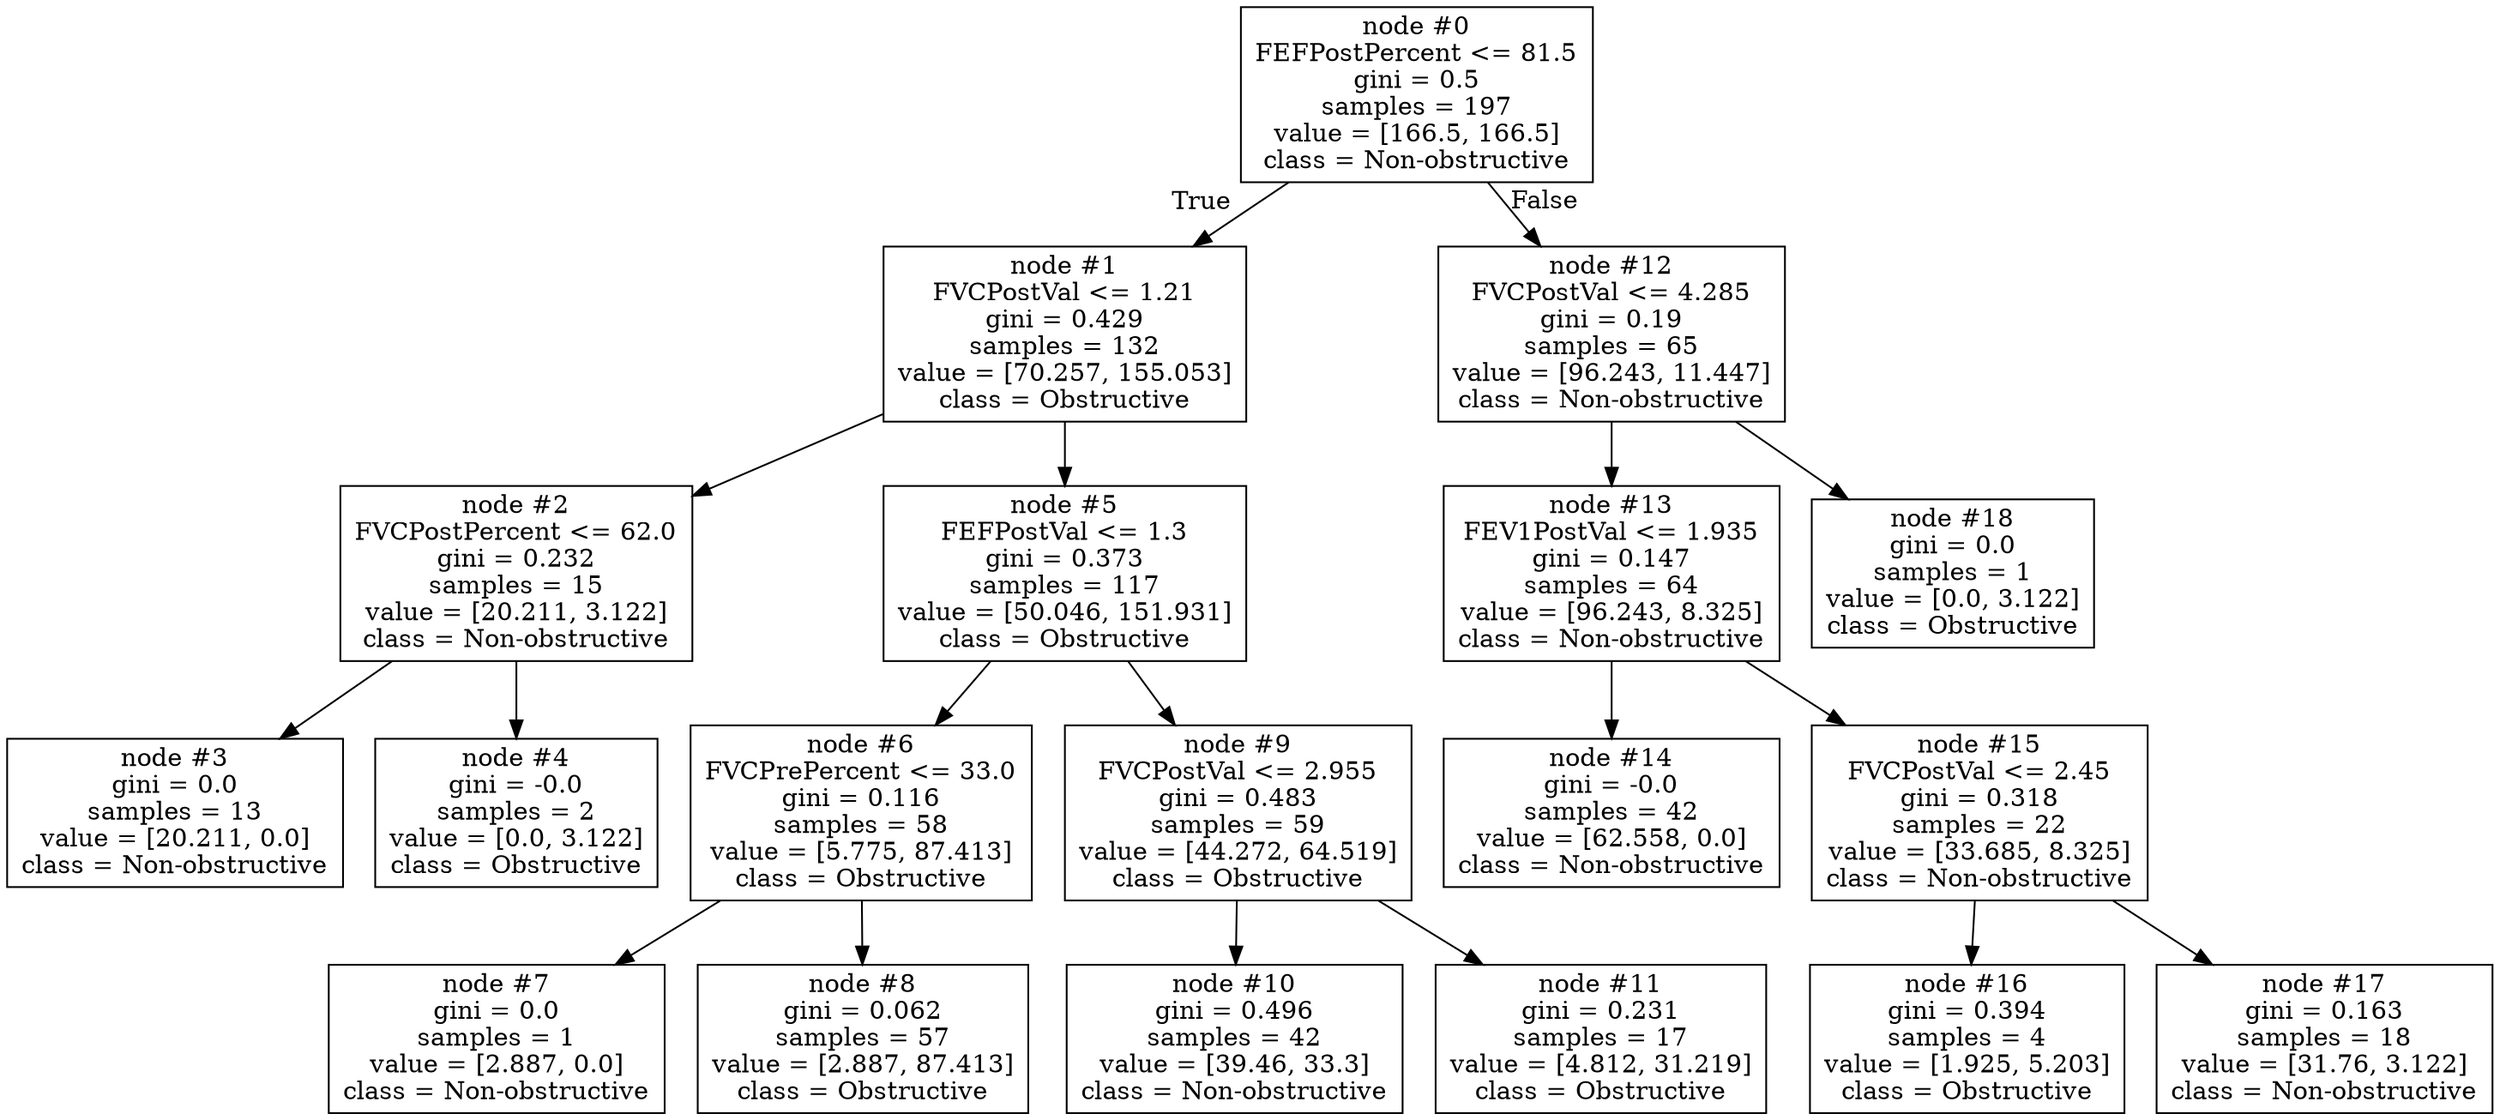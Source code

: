 digraph Tree {
node [shape=box] ;
0 [label="node #0\nFEFPostPercent <= 81.5\ngini = 0.5\nsamples = 197\nvalue = [166.5, 166.5]\nclass = Non-obstructive"] ;
1 [label="node #1\nFVCPostVal <= 1.21\ngini = 0.429\nsamples = 132\nvalue = [70.257, 155.053]\nclass = Obstructive"] ;
0 -> 1 [labeldistance=2.5, labelangle=45, headlabel="True"] ;
2 [label="node #2\nFVCPostPercent <= 62.0\ngini = 0.232\nsamples = 15\nvalue = [20.211, 3.122]\nclass = Non-obstructive"] ;
1 -> 2 ;
3 [label="node #3\ngini = 0.0\nsamples = 13\nvalue = [20.211, 0.0]\nclass = Non-obstructive"] ;
2 -> 3 ;
4 [label="node #4\ngini = -0.0\nsamples = 2\nvalue = [0.0, 3.122]\nclass = Obstructive"] ;
2 -> 4 ;
5 [label="node #5\nFEFPostVal <= 1.3\ngini = 0.373\nsamples = 117\nvalue = [50.046, 151.931]\nclass = Obstructive"] ;
1 -> 5 ;
6 [label="node #6\nFVCPrePercent <= 33.0\ngini = 0.116\nsamples = 58\nvalue = [5.775, 87.413]\nclass = Obstructive"] ;
5 -> 6 ;
7 [label="node #7\ngini = 0.0\nsamples = 1\nvalue = [2.887, 0.0]\nclass = Non-obstructive"] ;
6 -> 7 ;
8 [label="node #8\ngini = 0.062\nsamples = 57\nvalue = [2.887, 87.413]\nclass = Obstructive"] ;
6 -> 8 ;
9 [label="node #9\nFVCPostVal <= 2.955\ngini = 0.483\nsamples = 59\nvalue = [44.272, 64.519]\nclass = Obstructive"] ;
5 -> 9 ;
10 [label="node #10\ngini = 0.496\nsamples = 42\nvalue = [39.46, 33.3]\nclass = Non-obstructive"] ;
9 -> 10 ;
11 [label="node #11\ngini = 0.231\nsamples = 17\nvalue = [4.812, 31.219]\nclass = Obstructive"] ;
9 -> 11 ;
12 [label="node #12\nFVCPostVal <= 4.285\ngini = 0.19\nsamples = 65\nvalue = [96.243, 11.447]\nclass = Non-obstructive"] ;
0 -> 12 [labeldistance=2.5, labelangle=-45, headlabel="False"] ;
13 [label="node #13\nFEV1PostVal <= 1.935\ngini = 0.147\nsamples = 64\nvalue = [96.243, 8.325]\nclass = Non-obstructive"] ;
12 -> 13 ;
14 [label="node #14\ngini = -0.0\nsamples = 42\nvalue = [62.558, 0.0]\nclass = Non-obstructive"] ;
13 -> 14 ;
15 [label="node #15\nFVCPostVal <= 2.45\ngini = 0.318\nsamples = 22\nvalue = [33.685, 8.325]\nclass = Non-obstructive"] ;
13 -> 15 ;
16 [label="node #16\ngini = 0.394\nsamples = 4\nvalue = [1.925, 5.203]\nclass = Obstructive"] ;
15 -> 16 ;
17 [label="node #17\ngini = 0.163\nsamples = 18\nvalue = [31.76, 3.122]\nclass = Non-obstructive"] ;
15 -> 17 ;
18 [label="node #18\ngini = 0.0\nsamples = 1\nvalue = [0.0, 3.122]\nclass = Obstructive"] ;
12 -> 18 ;
}